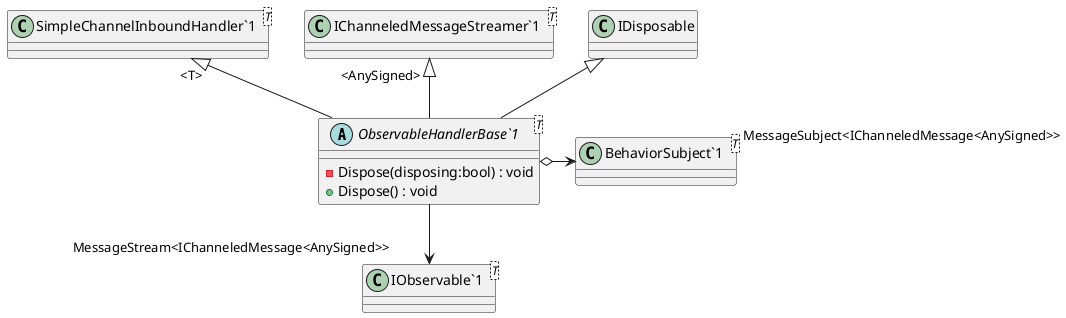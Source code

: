 @startuml
abstract class "ObservableHandlerBase`1"<T> {
    - Dispose(disposing:bool) : void
    + Dispose() : void
}
class "SimpleChannelInboundHandler`1"<T> {
}
class "IChanneledMessageStreamer`1"<T> {
}
class "IObservable`1"<T> {
}
class "BehaviorSubject`1"<T> {
}
"SimpleChannelInboundHandler`1" "<T>" <|-- "ObservableHandlerBase`1"
"IChanneledMessageStreamer`1" "<AnySigned>" <|-- "ObservableHandlerBase`1"
IDisposable <|-- "ObservableHandlerBase`1"
"ObservableHandlerBase`1" --> "MessageStream<IChanneledMessage<AnySigned>>" "IObservable`1"
"ObservableHandlerBase`1" o-> "MessageSubject<IChanneledMessage<AnySigned>>" "BehaviorSubject`1"
@enduml

